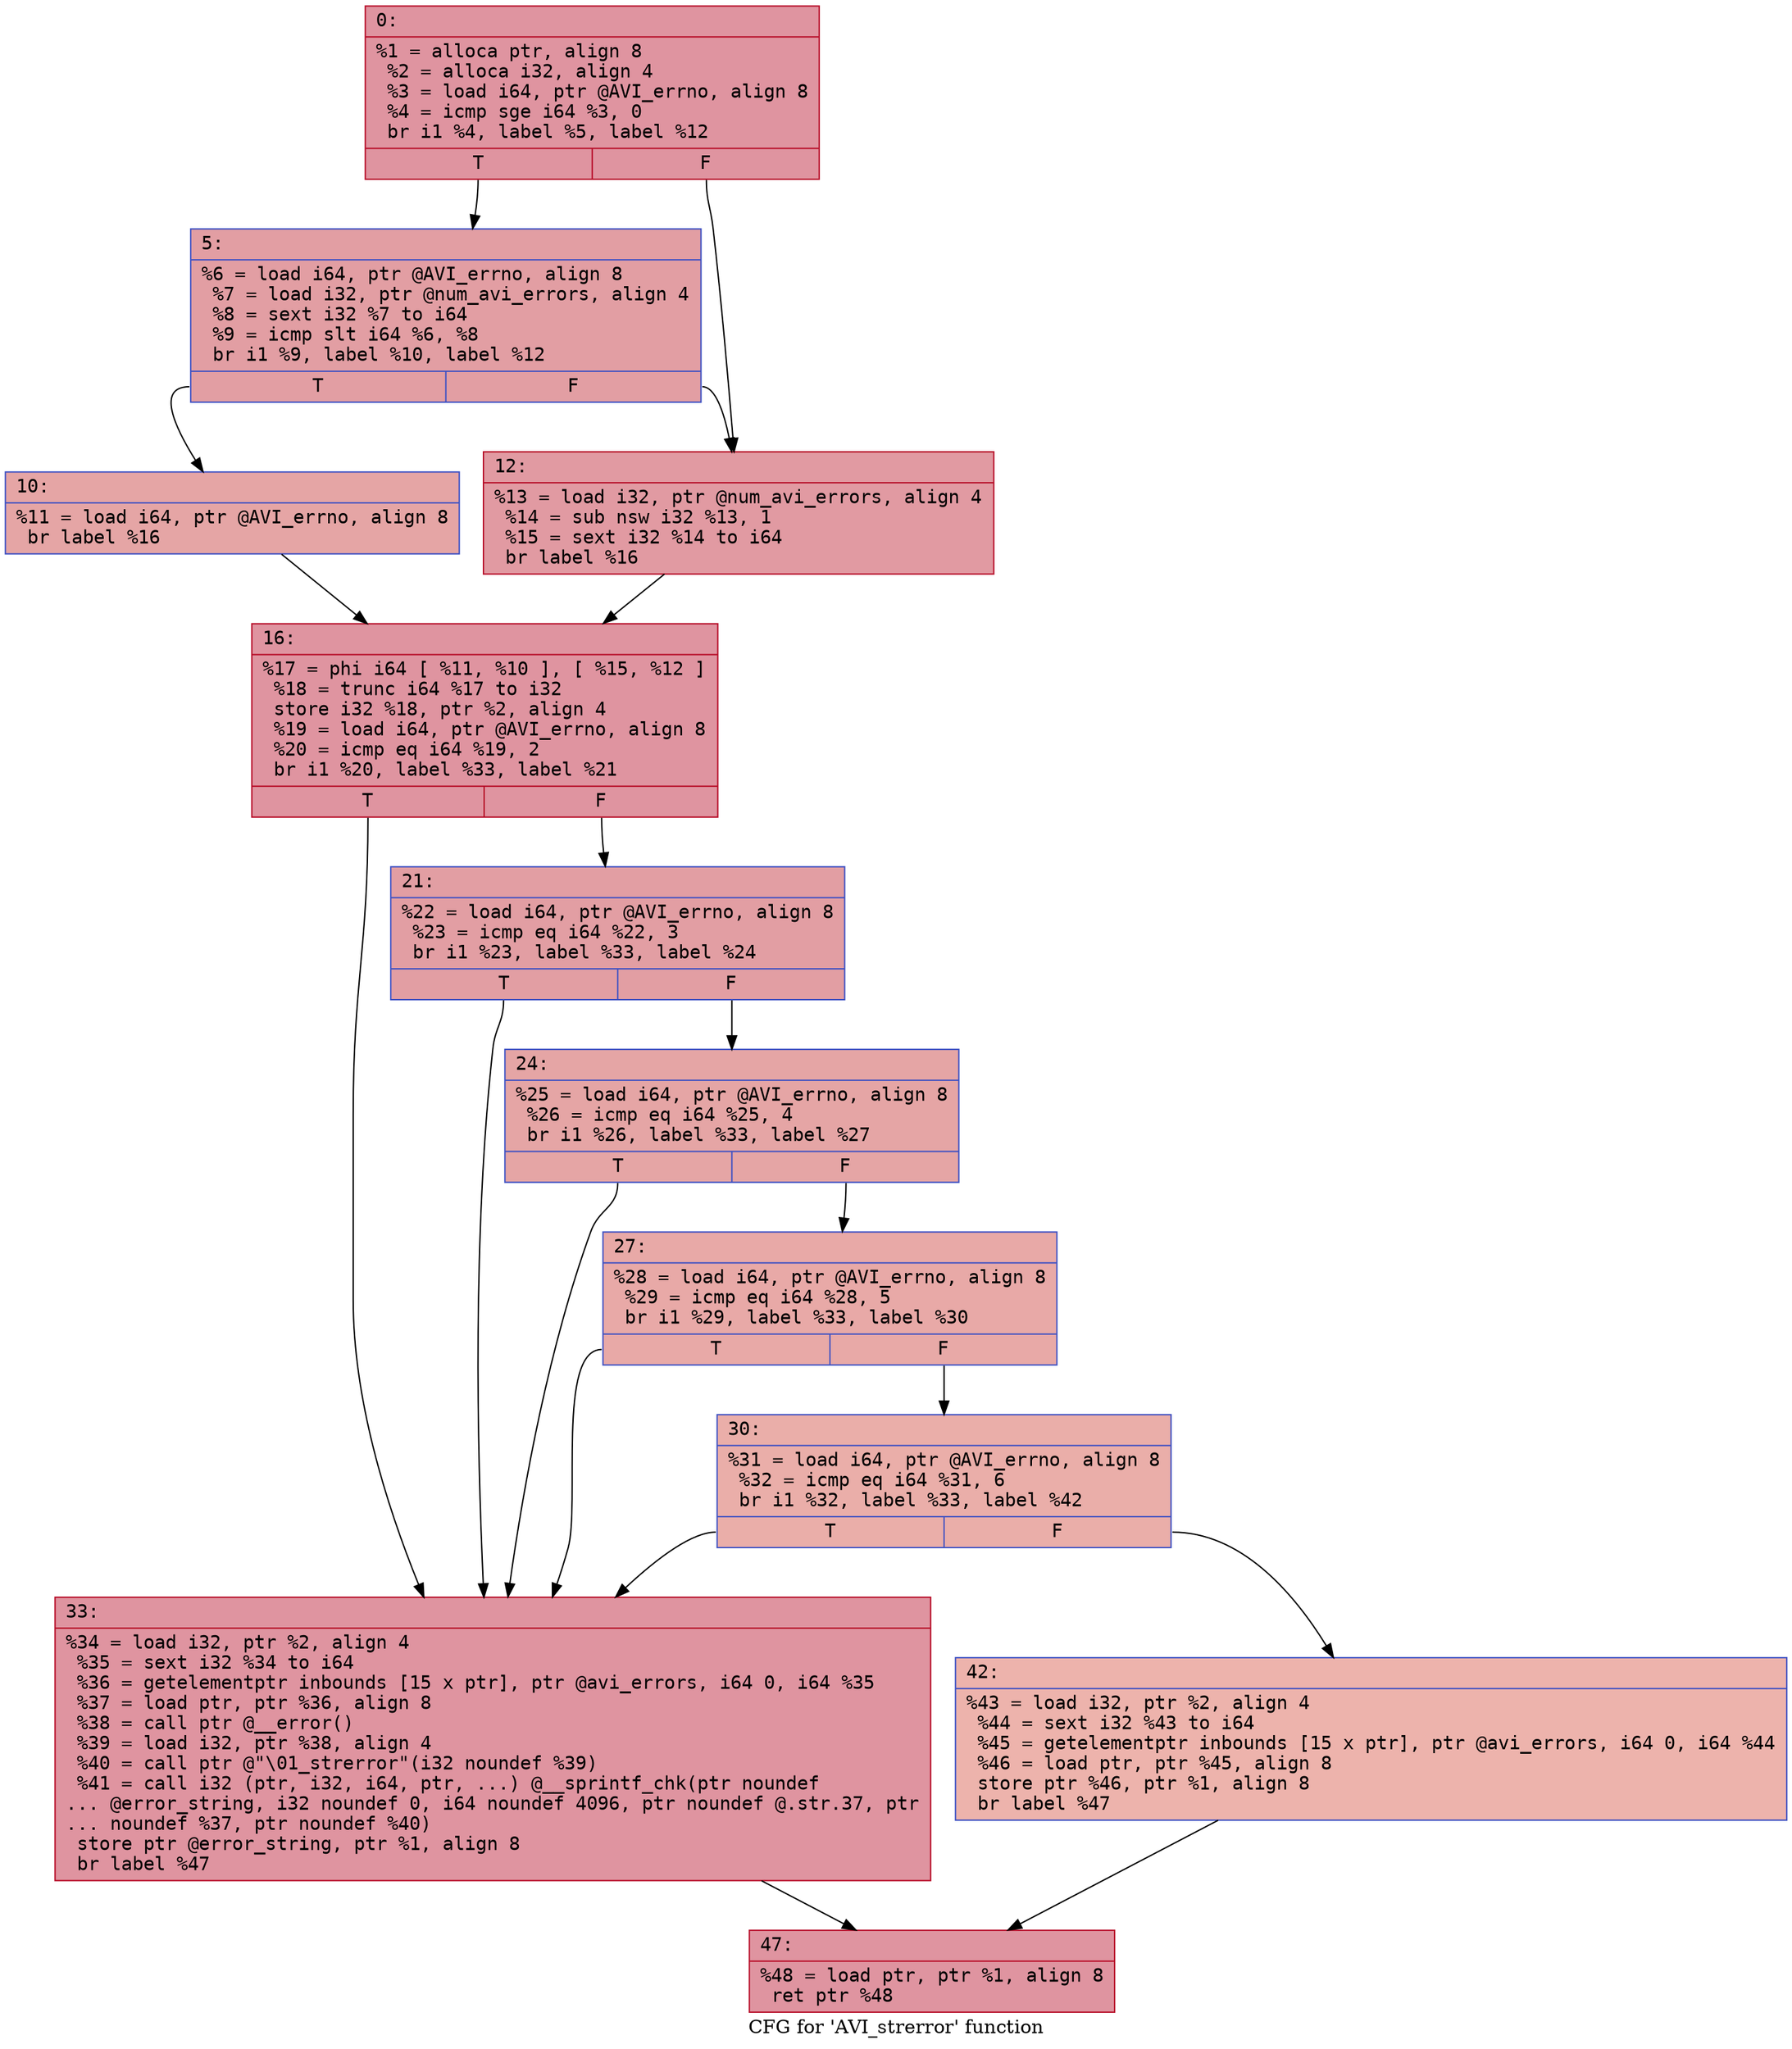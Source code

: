 digraph "CFG for 'AVI_strerror' function" {
	label="CFG for 'AVI_strerror' function";

	Node0x6000005aad00 [shape=record,color="#b70d28ff", style=filled, fillcolor="#b70d2870" fontname="Courier",label="{0:\l|  %1 = alloca ptr, align 8\l  %2 = alloca i32, align 4\l  %3 = load i64, ptr @AVI_errno, align 8\l  %4 = icmp sge i64 %3, 0\l  br i1 %4, label %5, label %12\l|{<s0>T|<s1>F}}"];
	Node0x6000005aad00:s0 -> Node0x6000005aada0[tooltip="0 -> 5\nProbability 50.00%" ];
	Node0x6000005aad00:s1 -> Node0x6000005aae40[tooltip="0 -> 12\nProbability 50.00%" ];
	Node0x6000005aada0 [shape=record,color="#3d50c3ff", style=filled, fillcolor="#be242e70" fontname="Courier",label="{5:\l|  %6 = load i64, ptr @AVI_errno, align 8\l  %7 = load i32, ptr @num_avi_errors, align 4\l  %8 = sext i32 %7 to i64\l  %9 = icmp slt i64 %6, %8\l  br i1 %9, label %10, label %12\l|{<s0>T|<s1>F}}"];
	Node0x6000005aada0:s0 -> Node0x6000005aadf0[tooltip="5 -> 10\nProbability 50.00%" ];
	Node0x6000005aada0:s1 -> Node0x6000005aae40[tooltip="5 -> 12\nProbability 50.00%" ];
	Node0x6000005aadf0 [shape=record,color="#3d50c3ff", style=filled, fillcolor="#c5333470" fontname="Courier",label="{10:\l|  %11 = load i64, ptr @AVI_errno, align 8\l  br label %16\l}"];
	Node0x6000005aadf0 -> Node0x6000005aae90[tooltip="10 -> 16\nProbability 100.00%" ];
	Node0x6000005aae40 [shape=record,color="#b70d28ff", style=filled, fillcolor="#bb1b2c70" fontname="Courier",label="{12:\l|  %13 = load i32, ptr @num_avi_errors, align 4\l  %14 = sub nsw i32 %13, 1\l  %15 = sext i32 %14 to i64\l  br label %16\l}"];
	Node0x6000005aae40 -> Node0x6000005aae90[tooltip="12 -> 16\nProbability 100.00%" ];
	Node0x6000005aae90 [shape=record,color="#b70d28ff", style=filled, fillcolor="#b70d2870" fontname="Courier",label="{16:\l|  %17 = phi i64 [ %11, %10 ], [ %15, %12 ]\l  %18 = trunc i64 %17 to i32\l  store i32 %18, ptr %2, align 4\l  %19 = load i64, ptr @AVI_errno, align 8\l  %20 = icmp eq i64 %19, 2\l  br i1 %20, label %33, label %21\l|{<s0>T|<s1>F}}"];
	Node0x6000005aae90:s0 -> Node0x6000005ab020[tooltip="16 -> 33\nProbability 50.00%" ];
	Node0x6000005aae90:s1 -> Node0x6000005aaee0[tooltip="16 -> 21\nProbability 50.00%" ];
	Node0x6000005aaee0 [shape=record,color="#3d50c3ff", style=filled, fillcolor="#be242e70" fontname="Courier",label="{21:\l|  %22 = load i64, ptr @AVI_errno, align 8\l  %23 = icmp eq i64 %22, 3\l  br i1 %23, label %33, label %24\l|{<s0>T|<s1>F}}"];
	Node0x6000005aaee0:s0 -> Node0x6000005ab020[tooltip="21 -> 33\nProbability 50.00%" ];
	Node0x6000005aaee0:s1 -> Node0x6000005aaf30[tooltip="21 -> 24\nProbability 50.00%" ];
	Node0x6000005aaf30 [shape=record,color="#3d50c3ff", style=filled, fillcolor="#c5333470" fontname="Courier",label="{24:\l|  %25 = load i64, ptr @AVI_errno, align 8\l  %26 = icmp eq i64 %25, 4\l  br i1 %26, label %33, label %27\l|{<s0>T|<s1>F}}"];
	Node0x6000005aaf30:s0 -> Node0x6000005ab020[tooltip="24 -> 33\nProbability 50.00%" ];
	Node0x6000005aaf30:s1 -> Node0x6000005aaf80[tooltip="24 -> 27\nProbability 50.00%" ];
	Node0x6000005aaf80 [shape=record,color="#3d50c3ff", style=filled, fillcolor="#ca3b3770" fontname="Courier",label="{27:\l|  %28 = load i64, ptr @AVI_errno, align 8\l  %29 = icmp eq i64 %28, 5\l  br i1 %29, label %33, label %30\l|{<s0>T|<s1>F}}"];
	Node0x6000005aaf80:s0 -> Node0x6000005ab020[tooltip="27 -> 33\nProbability 50.00%" ];
	Node0x6000005aaf80:s1 -> Node0x6000005aafd0[tooltip="27 -> 30\nProbability 50.00%" ];
	Node0x6000005aafd0 [shape=record,color="#3d50c3ff", style=filled, fillcolor="#d0473d70" fontname="Courier",label="{30:\l|  %31 = load i64, ptr @AVI_errno, align 8\l  %32 = icmp eq i64 %31, 6\l  br i1 %32, label %33, label %42\l|{<s0>T|<s1>F}}"];
	Node0x6000005aafd0:s0 -> Node0x6000005ab020[tooltip="30 -> 33\nProbability 50.00%" ];
	Node0x6000005aafd0:s1 -> Node0x6000005ab070[tooltip="30 -> 42\nProbability 50.00%" ];
	Node0x6000005ab020 [shape=record,color="#b70d28ff", style=filled, fillcolor="#b70d2870" fontname="Courier",label="{33:\l|  %34 = load i32, ptr %2, align 4\l  %35 = sext i32 %34 to i64\l  %36 = getelementptr inbounds [15 x ptr], ptr @avi_errors, i64 0, i64 %35\l  %37 = load ptr, ptr %36, align 8\l  %38 = call ptr @__error()\l  %39 = load i32, ptr %38, align 4\l  %40 = call ptr @\"\\01_strerror\"(i32 noundef %39)\l  %41 = call i32 (ptr, i32, i64, ptr, ...) @__sprintf_chk(ptr noundef\l... @error_string, i32 noundef 0, i64 noundef 4096, ptr noundef @.str.37, ptr\l... noundef %37, ptr noundef %40)\l  store ptr @error_string, ptr %1, align 8\l  br label %47\l}"];
	Node0x6000005ab020 -> Node0x6000005ab0c0[tooltip="33 -> 47\nProbability 100.00%" ];
	Node0x6000005ab070 [shape=record,color="#3d50c3ff", style=filled, fillcolor="#d6524470" fontname="Courier",label="{42:\l|  %43 = load i32, ptr %2, align 4\l  %44 = sext i32 %43 to i64\l  %45 = getelementptr inbounds [15 x ptr], ptr @avi_errors, i64 0, i64 %44\l  %46 = load ptr, ptr %45, align 8\l  store ptr %46, ptr %1, align 8\l  br label %47\l}"];
	Node0x6000005ab070 -> Node0x6000005ab0c0[tooltip="42 -> 47\nProbability 100.00%" ];
	Node0x6000005ab0c0 [shape=record,color="#b70d28ff", style=filled, fillcolor="#b70d2870" fontname="Courier",label="{47:\l|  %48 = load ptr, ptr %1, align 8\l  ret ptr %48\l}"];
}
